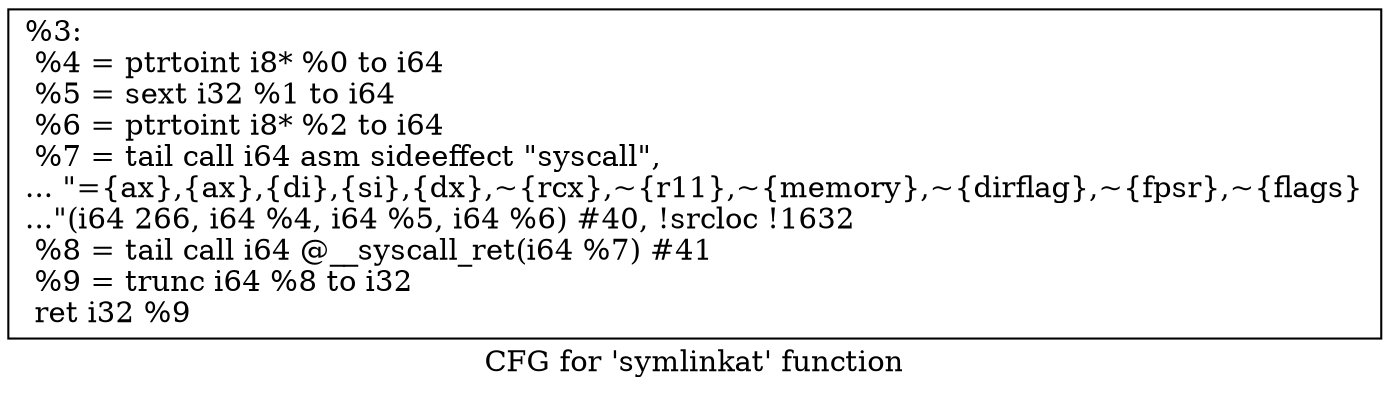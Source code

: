 digraph "CFG for 'symlinkat' function" {
	label="CFG for 'symlinkat' function";

	Node0x1c5ecd0 [shape=record,label="{%3:\l  %4 = ptrtoint i8* %0 to i64\l  %5 = sext i32 %1 to i64\l  %6 = ptrtoint i8* %2 to i64\l  %7 = tail call i64 asm sideeffect \"syscall\",\l... \"=\{ax\},\{ax\},\{di\},\{si\},\{dx\},~\{rcx\},~\{r11\},~\{memory\},~\{dirflag\},~\{fpsr\},~\{flags\}\l...\"(i64 266, i64 %4, i64 %5, i64 %6) #40, !srcloc !1632\l  %8 = tail call i64 @__syscall_ret(i64 %7) #41\l  %9 = trunc i64 %8 to i32\l  ret i32 %9\l}"];
}
